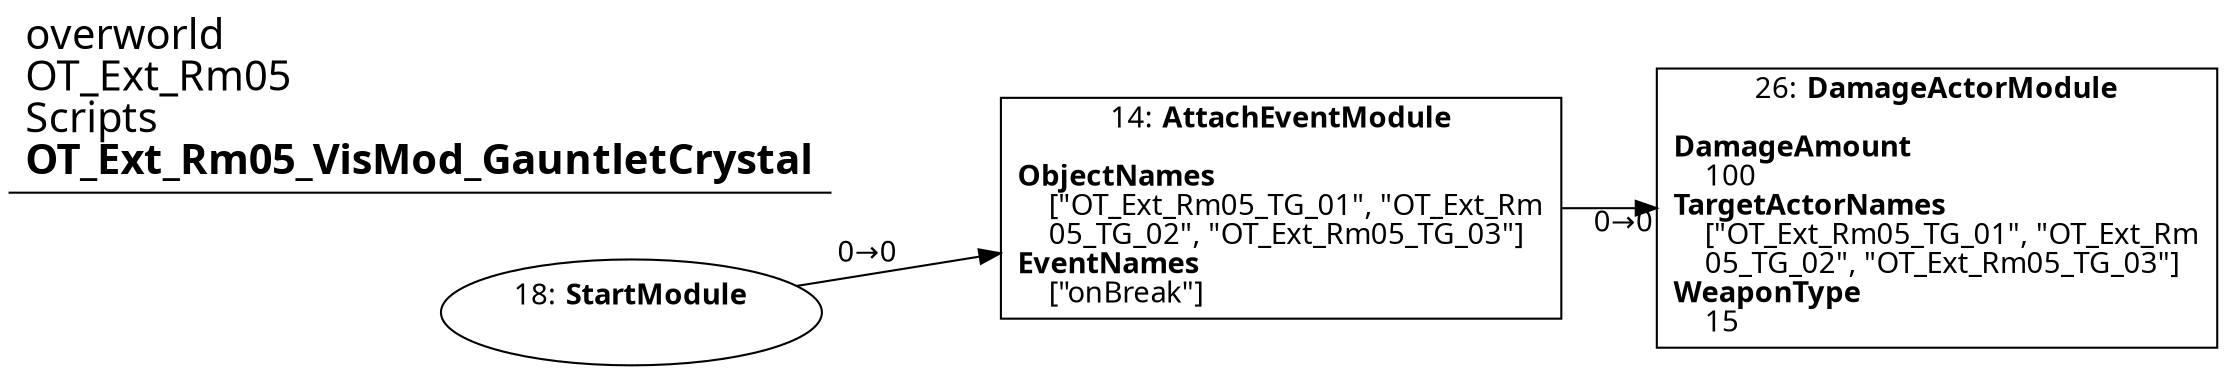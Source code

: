 digraph {
    layout = fdp;
    overlap = prism;
    sep = "+16";
    splines = spline;

    node [ shape = box ];

    graph [ fontname = "Segoe UI" ];
    node [ fontname = "Segoe UI" ];
    edge [ fontname = "Segoe UI" ];

    14 [ label = <14: <b>AttachEventModule</b><br/><br/><b>ObjectNames</b><br align="left"/>    [&quot;OT_Ext_Rm05_TG_01&quot;, &quot;OT_Ext_Rm<br align="left"/>    05_TG_02&quot;, &quot;OT_Ext_Rm05_TG_03&quot;]<br align="left"/><b>EventNames</b><br align="left"/>    [&quot;onBreak&quot;]<br align="left"/>> ];
    14 [ pos = "0.215,-0.379!" ];
    14 -> 26 [ label = "0→0" ];

    18 [ label = <18: <b>StartModule</b><br/><br/>> ];
    18 [ shape = oval ]
    18 [ pos = "-0.032,-0.379!" ];
    18 -> 14 [ label = "0→0" ];

    26 [ label = <26: <b>DamageActorModule</b><br/><br/><b>DamageAmount</b><br align="left"/>    100<br align="left"/><b>TargetActorNames</b><br align="left"/>    [&quot;OT_Ext_Rm05_TG_01&quot;, &quot;OT_Ext_Rm<br align="left"/>    05_TG_02&quot;, &quot;OT_Ext_Rm05_TG_03&quot;]<br align="left"/><b>WeaponType</b><br align="left"/>    15<br align="left"/>> ];
    26 [ pos = "0.47200003,-0.379!" ];

    title [ pos = "-0.033,-0.37800002!" ];
    title [ shape = underline ];
    title [ label = <<font point-size="20">overworld<br align="left"/>OT_Ext_Rm05<br align="left"/>Scripts<br align="left"/><b>OT_Ext_Rm05_VisMod_GauntletCrystal</b><br align="left"/></font>> ];
}
